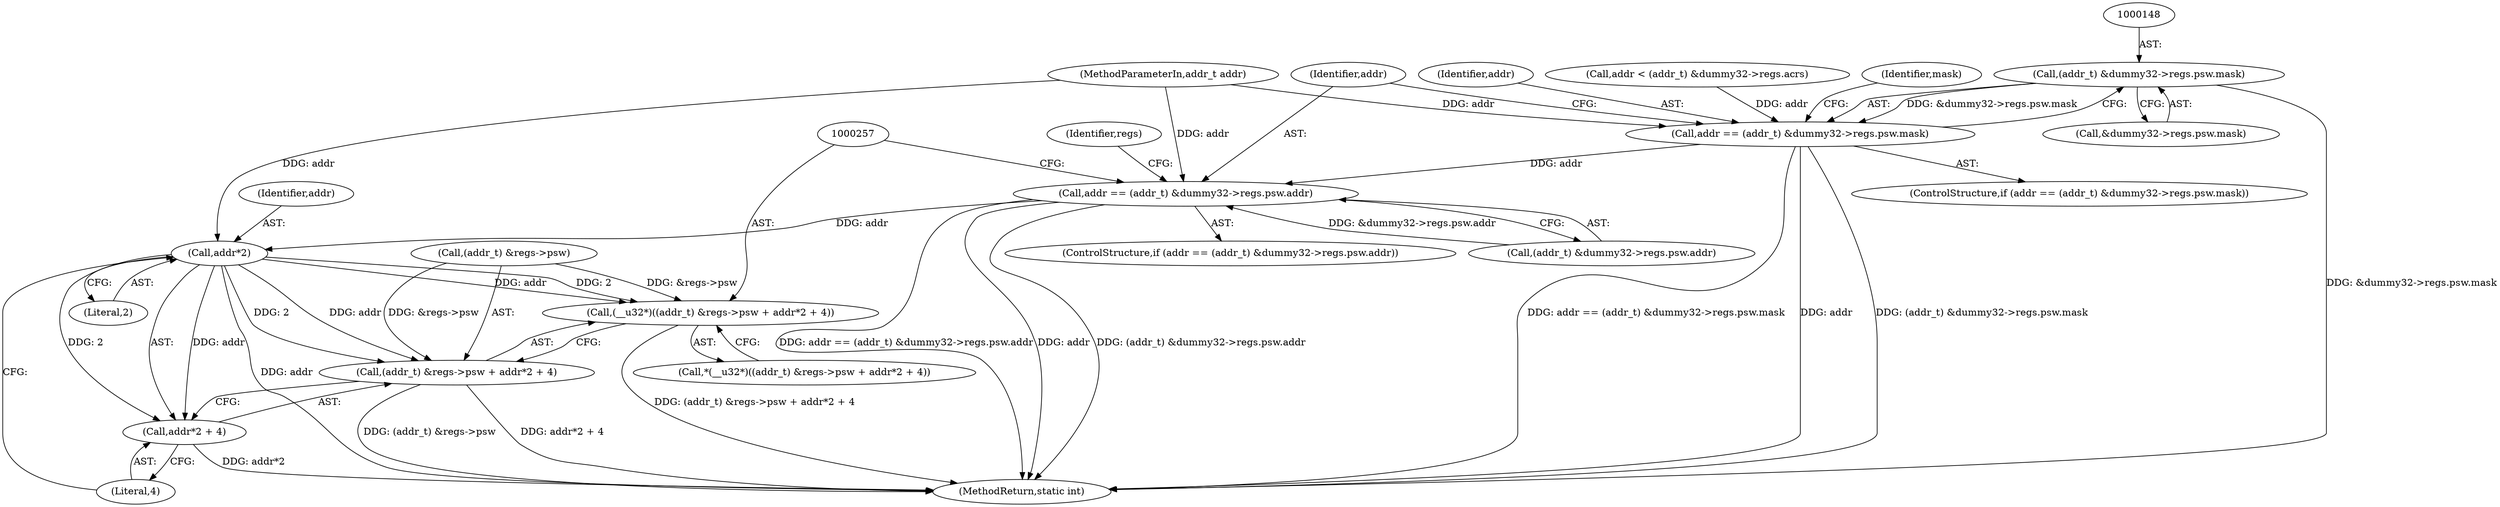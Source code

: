 digraph "0_linux_dab6cf55f81a6e16b8147aed9a843e1691dcd318_0@pointer" {
"1000147" [label="(Call,(addr_t) &dummy32->regs.psw.mask)"];
"1000145" [label="(Call,addr == (addr_t) &dummy32->regs.psw.mask)"];
"1000209" [label="(Call,addr == (addr_t) &dummy32->regs.psw.addr)"];
"1000266" [label="(Call,addr*2)"];
"1000256" [label="(Call,(__u32*)((addr_t) &regs->psw + addr*2 + 4))"];
"1000258" [label="(Call,(addr_t) &regs->psw + addr*2 + 4)"];
"1000265" [label="(Call,addr*2 + 4)"];
"1000210" [label="(Identifier,addr)"];
"1000208" [label="(ControlStructure,if (addr == (addr_t) &dummy32->regs.psw.addr))"];
"1000225" [label="(Identifier,regs)"];
"1000256" [label="(Call,(__u32*)((addr_t) &regs->psw + addr*2 + 4))"];
"1000267" [label="(Identifier,addr)"];
"1000149" [label="(Call,&dummy32->regs.psw.mask)"];
"1000265" [label="(Call,addr*2 + 4)"];
"1000255" [label="(Call,*(__u32*)((addr_t) &regs->psw + addr*2 + 4))"];
"1000258" [label="(Call,(addr_t) &regs->psw + addr*2 + 4)"];
"1000209" [label="(Call,addr == (addr_t) &dummy32->regs.psw.addr)"];
"1000147" [label="(Call,(addr_t) &dummy32->regs.psw.mask)"];
"1000145" [label="(Call,addr == (addr_t) &dummy32->regs.psw.mask)"];
"1000266" [label="(Call,addr*2)"];
"1000211" [label="(Call,(addr_t) &dummy32->regs.psw.addr)"];
"1000268" [label="(Literal,2)"];
"1000269" [label="(Literal,4)"];
"1000445" [label="(MethodReturn,static int)"];
"1000144" [label="(ControlStructure,if (addr == (addr_t) &dummy32->regs.psw.mask))"];
"1000146" [label="(Identifier,addr)"];
"1000259" [label="(Call,(addr_t) &regs->psw)"];
"1000113" [label="(MethodParameterIn,addr_t addr)"];
"1000128" [label="(Call,addr < (addr_t) &dummy32->regs.acrs)"];
"1000160" [label="(Identifier,mask)"];
"1000147" -> "1000145"  [label="AST: "];
"1000147" -> "1000149"  [label="CFG: "];
"1000148" -> "1000147"  [label="AST: "];
"1000149" -> "1000147"  [label="AST: "];
"1000145" -> "1000147"  [label="CFG: "];
"1000147" -> "1000445"  [label="DDG: &dummy32->regs.psw.mask"];
"1000147" -> "1000145"  [label="DDG: &dummy32->regs.psw.mask"];
"1000145" -> "1000144"  [label="AST: "];
"1000146" -> "1000145"  [label="AST: "];
"1000160" -> "1000145"  [label="CFG: "];
"1000210" -> "1000145"  [label="CFG: "];
"1000145" -> "1000445"  [label="DDG: addr == (addr_t) &dummy32->regs.psw.mask"];
"1000145" -> "1000445"  [label="DDG: addr"];
"1000145" -> "1000445"  [label="DDG: (addr_t) &dummy32->regs.psw.mask"];
"1000128" -> "1000145"  [label="DDG: addr"];
"1000113" -> "1000145"  [label="DDG: addr"];
"1000145" -> "1000209"  [label="DDG: addr"];
"1000209" -> "1000208"  [label="AST: "];
"1000209" -> "1000211"  [label="CFG: "];
"1000210" -> "1000209"  [label="AST: "];
"1000211" -> "1000209"  [label="AST: "];
"1000225" -> "1000209"  [label="CFG: "];
"1000257" -> "1000209"  [label="CFG: "];
"1000209" -> "1000445"  [label="DDG: addr == (addr_t) &dummy32->regs.psw.addr"];
"1000209" -> "1000445"  [label="DDG: addr"];
"1000209" -> "1000445"  [label="DDG: (addr_t) &dummy32->regs.psw.addr"];
"1000113" -> "1000209"  [label="DDG: addr"];
"1000211" -> "1000209"  [label="DDG: &dummy32->regs.psw.addr"];
"1000209" -> "1000266"  [label="DDG: addr"];
"1000266" -> "1000265"  [label="AST: "];
"1000266" -> "1000268"  [label="CFG: "];
"1000267" -> "1000266"  [label="AST: "];
"1000268" -> "1000266"  [label="AST: "];
"1000269" -> "1000266"  [label="CFG: "];
"1000266" -> "1000445"  [label="DDG: addr"];
"1000266" -> "1000256"  [label="DDG: addr"];
"1000266" -> "1000256"  [label="DDG: 2"];
"1000266" -> "1000258"  [label="DDG: addr"];
"1000266" -> "1000258"  [label="DDG: 2"];
"1000266" -> "1000265"  [label="DDG: addr"];
"1000266" -> "1000265"  [label="DDG: 2"];
"1000113" -> "1000266"  [label="DDG: addr"];
"1000256" -> "1000255"  [label="AST: "];
"1000256" -> "1000258"  [label="CFG: "];
"1000257" -> "1000256"  [label="AST: "];
"1000258" -> "1000256"  [label="AST: "];
"1000255" -> "1000256"  [label="CFG: "];
"1000256" -> "1000445"  [label="DDG: (addr_t) &regs->psw + addr*2 + 4"];
"1000259" -> "1000256"  [label="DDG: &regs->psw"];
"1000258" -> "1000265"  [label="CFG: "];
"1000259" -> "1000258"  [label="AST: "];
"1000265" -> "1000258"  [label="AST: "];
"1000258" -> "1000445"  [label="DDG: (addr_t) &regs->psw"];
"1000258" -> "1000445"  [label="DDG: addr*2 + 4"];
"1000259" -> "1000258"  [label="DDG: &regs->psw"];
"1000265" -> "1000269"  [label="CFG: "];
"1000269" -> "1000265"  [label="AST: "];
"1000265" -> "1000445"  [label="DDG: addr*2"];
}
